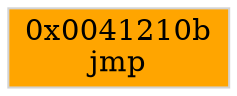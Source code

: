 strict digraph G {
	graph [bgcolor=transparent,
		name=G
	];
	node [color=lightsteelblue,
		fillcolor=lightsteelblue,
		shape=rectangle,
		style=filled
	];
	"0x0041210b"	[color=lightgrey,
		fillcolor=orange,
		label="0x0041210b
jmp"];
}
